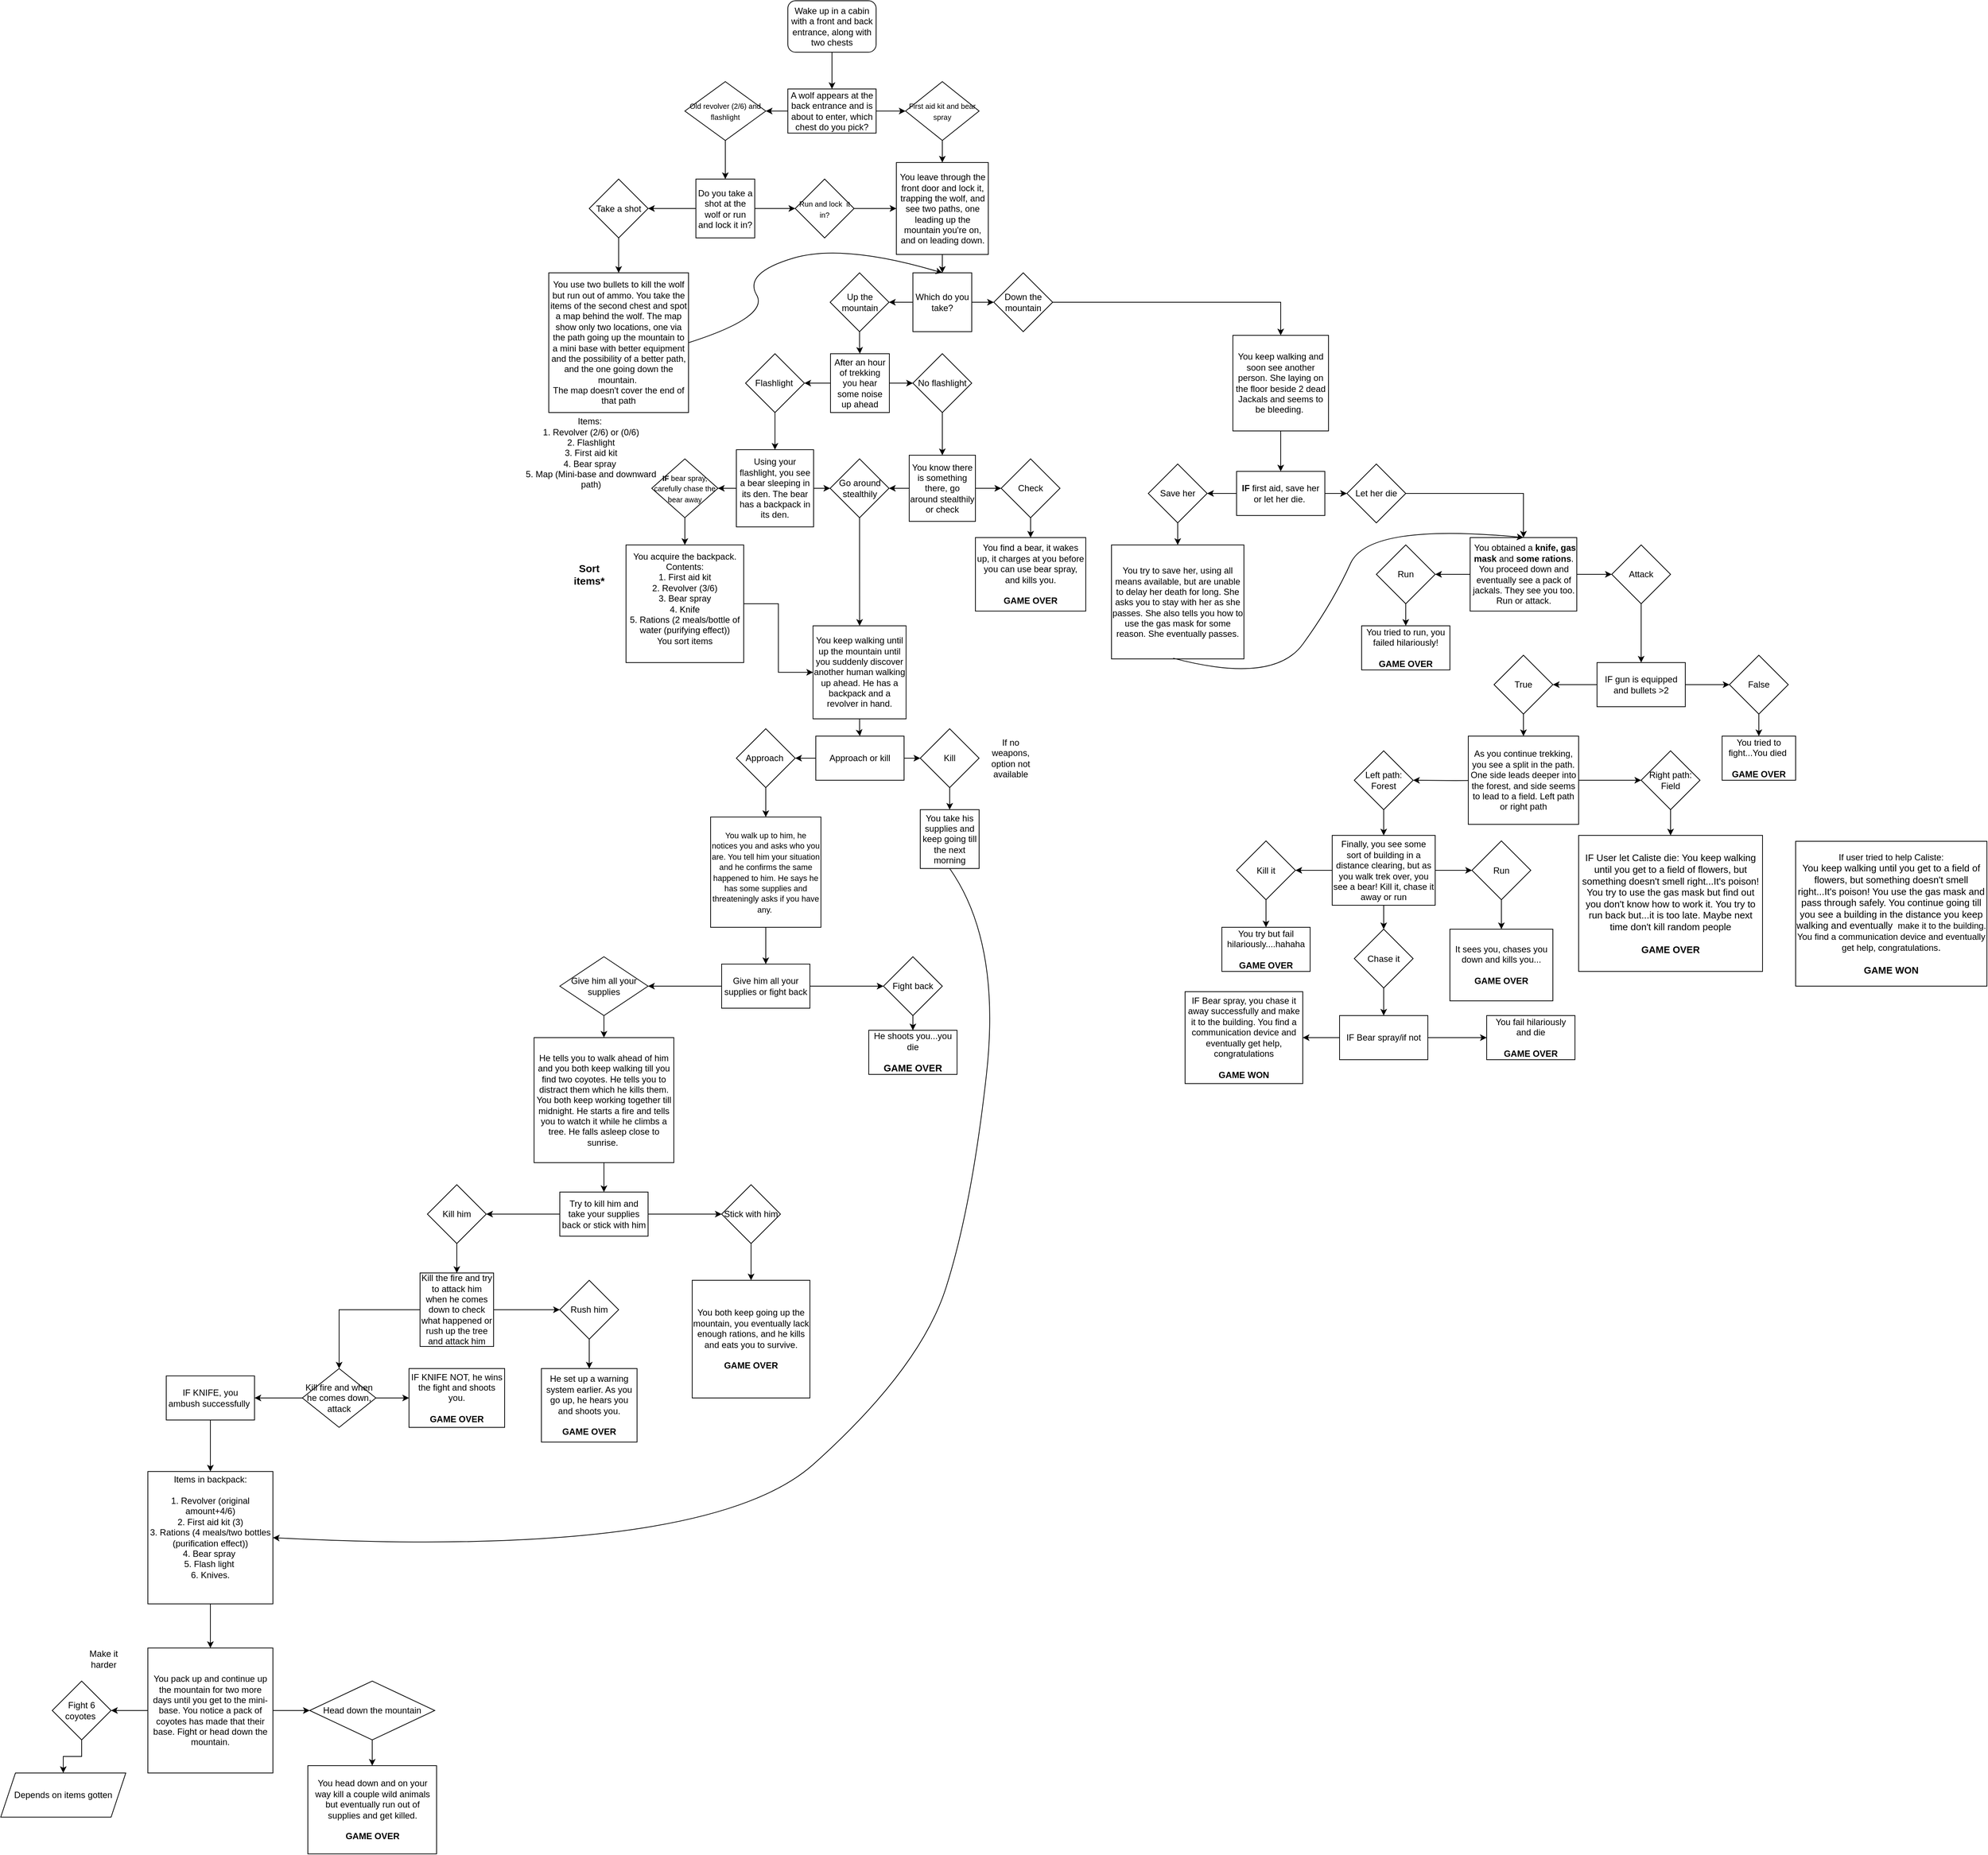 <mxfile version="24.8.6">
  <diagram name="Page-1" id="Gow4pM9SDmEtE8Ydtkyq">
    <mxGraphModel dx="1458" dy="922" grid="1" gridSize="10" guides="1" tooltips="1" connect="1" arrows="1" fold="1" page="1" pageScale="1" pageWidth="850" pageHeight="1100" math="0" shadow="0">
      <root>
        <mxCell id="0" />
        <mxCell id="1" parent="0" />
        <mxCell id="Au43CTBbteAkCsGPj-LN-2" value="" style="edgeStyle=orthogonalEdgeStyle;rounded=0;orthogonalLoop=1;jettySize=auto;html=1;" parent="1" source="BmzkBxsxmNTsoxMmM2bQ-1" target="BmzkBxsxmNTsoxMmM2bQ-4" edge="1">
          <mxGeometry relative="1" as="geometry" />
        </mxCell>
        <mxCell id="BmzkBxsxmNTsoxMmM2bQ-1" value="Wake up in a cabin with a front and back entrance, along with two chests" style="rounded=1;whiteSpace=wrap;html=1;" parent="1" vertex="1">
          <mxGeometry x="360" width="120" height="70" as="geometry" />
        </mxCell>
        <mxCell id="BmzkBxsxmNTsoxMmM2bQ-7" style="edgeStyle=orthogonalEdgeStyle;rounded=0;orthogonalLoop=1;jettySize=auto;html=1;exitX=1;exitY=0.5;exitDx=0;exitDy=0;" parent="1" source="BmzkBxsxmNTsoxMmM2bQ-4" target="BmzkBxsxmNTsoxMmM2bQ-6" edge="1">
          <mxGeometry relative="1" as="geometry" />
        </mxCell>
        <mxCell id="Au43CTBbteAkCsGPj-LN-1" value="" style="edgeStyle=orthogonalEdgeStyle;rounded=0;orthogonalLoop=1;jettySize=auto;html=1;" parent="1" source="BmzkBxsxmNTsoxMmM2bQ-4" target="BmzkBxsxmNTsoxMmM2bQ-8" edge="1">
          <mxGeometry relative="1" as="geometry" />
        </mxCell>
        <mxCell id="BmzkBxsxmNTsoxMmM2bQ-4" value="A wolf appears at the back entrance and is about to enter, which chest do you pick?" style="rounded=0;whiteSpace=wrap;html=1;" parent="1" vertex="1">
          <mxGeometry x="360" y="120" width="120" height="60" as="geometry" />
        </mxCell>
        <mxCell id="BmzkBxsxmNTsoxMmM2bQ-21" value="" style="edgeStyle=orthogonalEdgeStyle;rounded=0;orthogonalLoop=1;jettySize=auto;html=1;" parent="1" source="BmzkBxsxmNTsoxMmM2bQ-6" target="BmzkBxsxmNTsoxMmM2bQ-10" edge="1">
          <mxGeometry relative="1" as="geometry" />
        </mxCell>
        <mxCell id="BmzkBxsxmNTsoxMmM2bQ-6" value="&lt;font style=&quot;font-size: 10px;&quot;&gt;First aid kit and bear spray&lt;/font&gt;" style="rhombus;whiteSpace=wrap;html=1;" parent="1" vertex="1">
          <mxGeometry x="520" y="110" width="100" height="80" as="geometry" />
        </mxCell>
        <mxCell id="BmzkBxsxmNTsoxMmM2bQ-30" value="" style="edgeStyle=orthogonalEdgeStyle;rounded=0;orthogonalLoop=1;jettySize=auto;html=1;" parent="1" source="BmzkBxsxmNTsoxMmM2bQ-8" target="BmzkBxsxmNTsoxMmM2bQ-24" edge="1">
          <mxGeometry relative="1" as="geometry" />
        </mxCell>
        <mxCell id="BmzkBxsxmNTsoxMmM2bQ-8" value="&lt;font style=&quot;font-size: 10px;&quot;&gt;Old revolver (2/6) and flashlight&lt;/font&gt;" style="rhombus;whiteSpace=wrap;html=1;" parent="1" vertex="1">
          <mxGeometry x="220" y="110" width="110" height="80" as="geometry" />
        </mxCell>
        <mxCell id="BmzkBxsxmNTsoxMmM2bQ-23" value="" style="edgeStyle=orthogonalEdgeStyle;rounded=0;orthogonalLoop=1;jettySize=auto;html=1;" parent="1" source="BmzkBxsxmNTsoxMmM2bQ-10" target="BmzkBxsxmNTsoxMmM2bQ-15" edge="1">
          <mxGeometry relative="1" as="geometry" />
        </mxCell>
        <mxCell id="BmzkBxsxmNTsoxMmM2bQ-10" value="You leave through the front door and lock it, trapping the wolf, and see two paths, one leading up the mountain you&#39;re on, and on leading down." style="whiteSpace=wrap;html=1;aspect=fixed;" parent="1" vertex="1">
          <mxGeometry x="507.5" y="220" width="125" height="125" as="geometry" />
        </mxCell>
        <mxCell id="BmzkBxsxmNTsoxMmM2bQ-37" value="" style="edgeStyle=orthogonalEdgeStyle;rounded=0;orthogonalLoop=1;jettySize=auto;html=1;" parent="1" source="BmzkBxsxmNTsoxMmM2bQ-12" target="BmzkBxsxmNTsoxMmM2bQ-34" edge="1">
          <mxGeometry relative="1" as="geometry" />
        </mxCell>
        <mxCell id="BmzkBxsxmNTsoxMmM2bQ-12" value="Up the mountain" style="rhombus;whiteSpace=wrap;html=1;" parent="1" vertex="1">
          <mxGeometry x="417.5" y="370" width="80" height="80" as="geometry" />
        </mxCell>
        <mxCell id="gim3D4EE_I01u1yyUH6l-2" value="" style="edgeStyle=orthogonalEdgeStyle;rounded=0;orthogonalLoop=1;jettySize=auto;html=1;" parent="1" source="BmzkBxsxmNTsoxMmM2bQ-13" target="gim3D4EE_I01u1yyUH6l-1" edge="1">
          <mxGeometry relative="1" as="geometry" />
        </mxCell>
        <mxCell id="BmzkBxsxmNTsoxMmM2bQ-13" value="Down the mountain" style="rhombus;whiteSpace=wrap;html=1;" parent="1" vertex="1">
          <mxGeometry x="640" y="370" width="80" height="80" as="geometry" />
        </mxCell>
        <mxCell id="BmzkBxsxmNTsoxMmM2bQ-17" value="" style="edgeStyle=orthogonalEdgeStyle;rounded=0;orthogonalLoop=1;jettySize=auto;html=1;" parent="1" source="BmzkBxsxmNTsoxMmM2bQ-15" target="BmzkBxsxmNTsoxMmM2bQ-12" edge="1">
          <mxGeometry relative="1" as="geometry" />
        </mxCell>
        <mxCell id="BmzkBxsxmNTsoxMmM2bQ-18" value="" style="edgeStyle=orthogonalEdgeStyle;rounded=0;orthogonalLoop=1;jettySize=auto;html=1;" parent="1" source="BmzkBxsxmNTsoxMmM2bQ-15" target="BmzkBxsxmNTsoxMmM2bQ-13" edge="1">
          <mxGeometry relative="1" as="geometry" />
        </mxCell>
        <mxCell id="BmzkBxsxmNTsoxMmM2bQ-15" value="Which do you take?" style="whiteSpace=wrap;html=1;aspect=fixed;" parent="1" vertex="1">
          <mxGeometry x="530" y="370" width="80" height="80" as="geometry" />
        </mxCell>
        <mxCell id="BmzkBxsxmNTsoxMmM2bQ-27" value="" style="edgeStyle=orthogonalEdgeStyle;rounded=0;orthogonalLoop=1;jettySize=auto;html=1;" parent="1" source="BmzkBxsxmNTsoxMmM2bQ-24" target="BmzkBxsxmNTsoxMmM2bQ-25" edge="1">
          <mxGeometry relative="1" as="geometry" />
        </mxCell>
        <mxCell id="BmzkBxsxmNTsoxMmM2bQ-28" value="" style="edgeStyle=orthogonalEdgeStyle;rounded=0;orthogonalLoop=1;jettySize=auto;html=1;" parent="1" source="BmzkBxsxmNTsoxMmM2bQ-24" target="BmzkBxsxmNTsoxMmM2bQ-26" edge="1">
          <mxGeometry relative="1" as="geometry" />
        </mxCell>
        <mxCell id="BmzkBxsxmNTsoxMmM2bQ-24" value="Do you take a shot at the wolf or run and lock it in?" style="whiteSpace=wrap;html=1;aspect=fixed;" parent="1" vertex="1">
          <mxGeometry x="235" y="242.5" width="80" height="80" as="geometry" />
        </mxCell>
        <mxCell id="BmzkBxsxmNTsoxMmM2bQ-32" value="" style="edgeStyle=orthogonalEdgeStyle;rounded=0;orthogonalLoop=1;jettySize=auto;html=1;" parent="1" source="BmzkBxsxmNTsoxMmM2bQ-25" target="BmzkBxsxmNTsoxMmM2bQ-31" edge="1">
          <mxGeometry relative="1" as="geometry" />
        </mxCell>
        <mxCell id="BmzkBxsxmNTsoxMmM2bQ-25" value="Take a shot" style="rhombus;whiteSpace=wrap;html=1;" parent="1" vertex="1">
          <mxGeometry x="90" y="242.5" width="80" height="80" as="geometry" />
        </mxCell>
        <mxCell id="BmzkBxsxmNTsoxMmM2bQ-29" value="" style="edgeStyle=orthogonalEdgeStyle;rounded=0;orthogonalLoop=1;jettySize=auto;html=1;" parent="1" source="BmzkBxsxmNTsoxMmM2bQ-26" target="BmzkBxsxmNTsoxMmM2bQ-10" edge="1">
          <mxGeometry relative="1" as="geometry" />
        </mxCell>
        <mxCell id="BmzkBxsxmNTsoxMmM2bQ-26" value="&lt;font style=&quot;font-size: 10px;&quot;&gt;Run and lock&amp;nbsp; it in?&lt;/font&gt;" style="rhombus;whiteSpace=wrap;html=1;" parent="1" vertex="1">
          <mxGeometry x="370" y="242.5" width="80" height="80" as="geometry" />
        </mxCell>
        <mxCell id="BmzkBxsxmNTsoxMmM2bQ-31" value="You use two bullets to kill the wolf but run out of ammo. You take the items of the second chest and spot a map behind the wolf. The map show only two locations, one via the path going up the mountain to a mini base with better equipment and the possibility of a better path, and the one going down the mountain.&amp;nbsp;&lt;div&gt;The map doesn&#39;t cover the end of that path&lt;/div&gt;" style="whiteSpace=wrap;html=1;aspect=fixed;" parent="1" vertex="1">
          <mxGeometry x="35" y="370" width="190" height="190" as="geometry" />
        </mxCell>
        <mxCell id="BmzkBxsxmNTsoxMmM2bQ-54" value="" style="edgeStyle=orthogonalEdgeStyle;rounded=0;orthogonalLoop=1;jettySize=auto;html=1;" parent="1" source="BmzkBxsxmNTsoxMmM2bQ-34" target="BmzkBxsxmNTsoxMmM2bQ-38" edge="1">
          <mxGeometry relative="1" as="geometry" />
        </mxCell>
        <mxCell id="BmzkBxsxmNTsoxMmM2bQ-55" value="" style="edgeStyle=orthogonalEdgeStyle;rounded=0;orthogonalLoop=1;jettySize=auto;html=1;" parent="1" source="BmzkBxsxmNTsoxMmM2bQ-34" target="BmzkBxsxmNTsoxMmM2bQ-39" edge="1">
          <mxGeometry relative="1" as="geometry" />
        </mxCell>
        <mxCell id="BmzkBxsxmNTsoxMmM2bQ-34" value="After an hour of trekking you hear some noise up ahead" style="whiteSpace=wrap;html=1;aspect=fixed;" parent="1" vertex="1">
          <mxGeometry x="418" y="480" width="80" height="80" as="geometry" />
        </mxCell>
        <mxCell id="BmzkBxsxmNTsoxMmM2bQ-35" value="Items:&amp;nbsp;&lt;div&gt;1. Revolver (2/6) or (0/6)&lt;/div&gt;&lt;div&gt;&lt;span style=&quot;background-color: initial;&quot;&gt;2. Flashlight&lt;/span&gt;&lt;/div&gt;&lt;div&gt;&lt;span style=&quot;background-color: initial;&quot;&gt;3. First aid kit&lt;/span&gt;&lt;/div&gt;&lt;div&gt;&lt;span style=&quot;background-color: initial;&quot;&gt;4. Bear spray&amp;nbsp;&lt;/span&gt;&lt;/div&gt;&lt;div&gt;&lt;span style=&quot;background-color: initial;&quot;&gt;5. Map (Mini-base and downward path)&lt;/span&gt;&lt;/div&gt;" style="text;html=1;align=center;verticalAlign=middle;whiteSpace=wrap;rounded=0;" parent="1" vertex="1">
          <mxGeometry y="600" width="185" height="30" as="geometry" />
        </mxCell>
        <mxCell id="BmzkBxsxmNTsoxMmM2bQ-41" value="" style="edgeStyle=orthogonalEdgeStyle;rounded=0;orthogonalLoop=1;jettySize=auto;html=1;" parent="1" source="BmzkBxsxmNTsoxMmM2bQ-38" target="BmzkBxsxmNTsoxMmM2bQ-40" edge="1">
          <mxGeometry relative="1" as="geometry" />
        </mxCell>
        <mxCell id="BmzkBxsxmNTsoxMmM2bQ-38" value="Flashlight&amp;nbsp;" style="rhombus;whiteSpace=wrap;html=1;" parent="1" vertex="1">
          <mxGeometry x="302.5" y="480" width="80" height="80" as="geometry" />
        </mxCell>
        <mxCell id="BmzkBxsxmNTsoxMmM2bQ-48" value="" style="edgeStyle=orthogonalEdgeStyle;rounded=0;orthogonalLoop=1;jettySize=auto;html=1;" parent="1" source="BmzkBxsxmNTsoxMmM2bQ-39" target="BmzkBxsxmNTsoxMmM2bQ-46" edge="1">
          <mxGeometry relative="1" as="geometry" />
        </mxCell>
        <mxCell id="BmzkBxsxmNTsoxMmM2bQ-39" value="No flashlight" style="rhombus;whiteSpace=wrap;html=1;" parent="1" vertex="1">
          <mxGeometry x="530" y="480" width="80" height="80" as="geometry" />
        </mxCell>
        <mxCell id="BmzkBxsxmNTsoxMmM2bQ-43" value="" style="edgeStyle=orthogonalEdgeStyle;rounded=0;orthogonalLoop=1;jettySize=auto;html=1;" parent="1" source="BmzkBxsxmNTsoxMmM2bQ-40" target="BmzkBxsxmNTsoxMmM2bQ-42" edge="1">
          <mxGeometry relative="1" as="geometry" />
        </mxCell>
        <mxCell id="BmzkBxsxmNTsoxMmM2bQ-45" value="" style="edgeStyle=orthogonalEdgeStyle;rounded=0;orthogonalLoop=1;jettySize=auto;html=1;" parent="1" source="BmzkBxsxmNTsoxMmM2bQ-40" target="BmzkBxsxmNTsoxMmM2bQ-44" edge="1">
          <mxGeometry relative="1" as="geometry" />
        </mxCell>
        <mxCell id="BmzkBxsxmNTsoxMmM2bQ-40" value="Using your flashlight, you see a bear sleeping in its den. The bear has a backpack in its den." style="whiteSpace=wrap;html=1;aspect=fixed;" parent="1" vertex="1">
          <mxGeometry x="290" y="610.5" width="105" height="105" as="geometry" />
        </mxCell>
        <mxCell id="Xdzrd-eJbgTLkWl-TXUR-1" value="" style="edgeStyle=orthogonalEdgeStyle;rounded=0;orthogonalLoop=1;jettySize=auto;html=1;" parent="1" source="BmzkBxsxmNTsoxMmM2bQ-42" target="BmzkBxsxmNTsoxMmM2bQ-58" edge="1">
          <mxGeometry relative="1" as="geometry" />
        </mxCell>
        <mxCell id="BmzkBxsxmNTsoxMmM2bQ-42" value="&lt;font style=&quot;font-size: 10px;&quot;&gt;&lt;b&gt;IF&lt;/b&gt;&amp;nbsp;bear spray, carefully chase the bear away&lt;/font&gt;" style="rhombus;whiteSpace=wrap;html=1;" parent="1" vertex="1">
          <mxGeometry x="175" y="623" width="90" height="80" as="geometry" />
        </mxCell>
        <mxCell id="Xdzrd-eJbgTLkWl-TXUR-4" style="edgeStyle=orthogonalEdgeStyle;rounded=0;orthogonalLoop=1;jettySize=auto;html=1;" parent="1" source="BmzkBxsxmNTsoxMmM2bQ-44" target="Xdzrd-eJbgTLkWl-TXUR-3" edge="1">
          <mxGeometry relative="1" as="geometry" />
        </mxCell>
        <mxCell id="BmzkBxsxmNTsoxMmM2bQ-44" value="Go around stealthily" style="rhombus;whiteSpace=wrap;html=1;" parent="1" vertex="1">
          <mxGeometry x="417.5" y="623" width="80" height="80" as="geometry" />
        </mxCell>
        <mxCell id="BmzkBxsxmNTsoxMmM2bQ-49" value="" style="edgeStyle=orthogonalEdgeStyle;rounded=0;orthogonalLoop=1;jettySize=auto;html=1;" parent="1" source="BmzkBxsxmNTsoxMmM2bQ-46" target="BmzkBxsxmNTsoxMmM2bQ-44" edge="1">
          <mxGeometry relative="1" as="geometry" />
        </mxCell>
        <mxCell id="BmzkBxsxmNTsoxMmM2bQ-51" value="" style="edgeStyle=orthogonalEdgeStyle;rounded=0;orthogonalLoop=1;jettySize=auto;html=1;" parent="1" source="BmzkBxsxmNTsoxMmM2bQ-46" target="BmzkBxsxmNTsoxMmM2bQ-50" edge="1">
          <mxGeometry relative="1" as="geometry" />
        </mxCell>
        <mxCell id="BmzkBxsxmNTsoxMmM2bQ-46" value="You know there is something there, go around stealthily or check" style="whiteSpace=wrap;html=1;aspect=fixed;" parent="1" vertex="1">
          <mxGeometry x="525" y="618" width="90" height="90" as="geometry" />
        </mxCell>
        <mxCell id="BmzkBxsxmNTsoxMmM2bQ-53" value="" style="edgeStyle=orthogonalEdgeStyle;rounded=0;orthogonalLoop=1;jettySize=auto;html=1;" parent="1" source="BmzkBxsxmNTsoxMmM2bQ-50" target="BmzkBxsxmNTsoxMmM2bQ-52" edge="1">
          <mxGeometry relative="1" as="geometry" />
        </mxCell>
        <mxCell id="BmzkBxsxmNTsoxMmM2bQ-50" value="Check" style="rhombus;whiteSpace=wrap;html=1;" parent="1" vertex="1">
          <mxGeometry x="650" y="623" width="80" height="80" as="geometry" />
        </mxCell>
        <mxCell id="BmzkBxsxmNTsoxMmM2bQ-52" value="You find a bear, it wakes up, it charges at you before you can use bear spray, and kills you.&lt;div&gt;&lt;br&gt;&lt;/div&gt;&lt;div&gt;&lt;b&gt;GAME OVER&lt;/b&gt;&lt;/div&gt;" style="whiteSpace=wrap;html=1;" parent="1" vertex="1">
          <mxGeometry x="615" y="730" width="150" height="100" as="geometry" />
        </mxCell>
        <mxCell id="BmzkBxsxmNTsoxMmM2bQ-57" value="" style="curved=1;endArrow=classic;html=1;rounded=0;exitX=1;exitY=0.5;exitDx=0;exitDy=0;entryX=0.5;entryY=0;entryDx=0;entryDy=0;" parent="1" source="BmzkBxsxmNTsoxMmM2bQ-31" target="BmzkBxsxmNTsoxMmM2bQ-15" edge="1">
          <mxGeometry width="50" height="50" relative="1" as="geometry">
            <mxPoint x="280" y="430" as="sourcePoint" />
            <mxPoint x="585" y="360" as="targetPoint" />
            <Array as="points">
              <mxPoint x="335" y="430" />
              <mxPoint x="300" y="370" />
              <mxPoint x="435" y="330" />
            </Array>
          </mxGeometry>
        </mxCell>
        <mxCell id="Xdzrd-eJbgTLkWl-TXUR-5" style="edgeStyle=orthogonalEdgeStyle;rounded=0;orthogonalLoop=1;jettySize=auto;html=1;" parent="1" source="BmzkBxsxmNTsoxMmM2bQ-58" target="Xdzrd-eJbgTLkWl-TXUR-3" edge="1">
          <mxGeometry relative="1" as="geometry" />
        </mxCell>
        <mxCell id="BmzkBxsxmNTsoxMmM2bQ-58" value="You acquire the backpack.&lt;div&gt;Contents:&lt;/div&gt;&lt;div&gt;1. First aid kit&lt;/div&gt;&lt;div&gt;2. Revolver (3/6)&lt;/div&gt;&lt;div&gt;3. Bear spray&lt;/div&gt;&lt;div&gt;4. Knife&lt;/div&gt;&lt;div&gt;5. Rations (2 meals/bottle of water (purifying effect))&lt;/div&gt;&lt;div&gt;You sort items&lt;/div&gt;&lt;div&gt;&lt;div&gt;&lt;br&gt;&lt;/div&gt;&lt;/div&gt;" style="whiteSpace=wrap;html=1;aspect=fixed;" parent="1" vertex="1">
          <mxGeometry x="140" y="740" width="160" height="160" as="geometry" />
        </mxCell>
        <mxCell id="Xdzrd-eJbgTLkWl-TXUR-2" value="&lt;b&gt;&lt;font style=&quot;font-size: 14px;&quot;&gt;Sort items*&lt;/font&gt;&lt;/b&gt;" style="text;html=1;align=center;verticalAlign=middle;whiteSpace=wrap;rounded=0;" parent="1" vertex="1">
          <mxGeometry x="60" y="765" width="60" height="30" as="geometry" />
        </mxCell>
        <mxCell id="Xdzrd-eJbgTLkWl-TXUR-7" value="" style="edgeStyle=orthogonalEdgeStyle;rounded=0;orthogonalLoop=1;jettySize=auto;html=1;" parent="1" source="Xdzrd-eJbgTLkWl-TXUR-3" target="Xdzrd-eJbgTLkWl-TXUR-6" edge="1">
          <mxGeometry relative="1" as="geometry" />
        </mxCell>
        <mxCell id="Xdzrd-eJbgTLkWl-TXUR-3" value="You keep walking until up the mountain until you suddenly discover another human walking up ahead. He has a backpack and a revolver in hand." style="whiteSpace=wrap;html=1;aspect=fixed;" parent="1" vertex="1">
          <mxGeometry x="394.25" y="850" width="126.5" height="126.5" as="geometry" />
        </mxCell>
        <mxCell id="Xdzrd-eJbgTLkWl-TXUR-9" value="" style="edgeStyle=orthogonalEdgeStyle;rounded=0;orthogonalLoop=1;jettySize=auto;html=1;" parent="1" source="Xdzrd-eJbgTLkWl-TXUR-6" target="Xdzrd-eJbgTLkWl-TXUR-8" edge="1">
          <mxGeometry relative="1" as="geometry" />
        </mxCell>
        <mxCell id="Xdzrd-eJbgTLkWl-TXUR-11" value="" style="edgeStyle=orthogonalEdgeStyle;rounded=0;orthogonalLoop=1;jettySize=auto;html=1;" parent="1" source="Xdzrd-eJbgTLkWl-TXUR-6" target="Xdzrd-eJbgTLkWl-TXUR-10" edge="1">
          <mxGeometry relative="1" as="geometry" />
        </mxCell>
        <mxCell id="Xdzrd-eJbgTLkWl-TXUR-6" value="Approach or kill" style="whiteSpace=wrap;html=1;" parent="1" vertex="1">
          <mxGeometry x="398" y="1000" width="120" height="60" as="geometry" />
        </mxCell>
        <mxCell id="Xdzrd-eJbgTLkWl-TXUR-13" value="" style="edgeStyle=orthogonalEdgeStyle;rounded=0;orthogonalLoop=1;jettySize=auto;html=1;" parent="1" source="Xdzrd-eJbgTLkWl-TXUR-8" target="Xdzrd-eJbgTLkWl-TXUR-12" edge="1">
          <mxGeometry relative="1" as="geometry" />
        </mxCell>
        <mxCell id="Xdzrd-eJbgTLkWl-TXUR-8" value="Approach&amp;nbsp;" style="rhombus;whiteSpace=wrap;html=1;" parent="1" vertex="1">
          <mxGeometry x="290" y="990" width="80" height="80" as="geometry" />
        </mxCell>
        <mxCell id="Y9lRs_yaJHrwRUdyuxTt-2" value="" style="edgeStyle=orthogonalEdgeStyle;rounded=0;orthogonalLoop=1;jettySize=auto;html=1;" parent="1" source="Xdzrd-eJbgTLkWl-TXUR-10" target="Y9lRs_yaJHrwRUdyuxTt-1" edge="1">
          <mxGeometry relative="1" as="geometry" />
        </mxCell>
        <mxCell id="Xdzrd-eJbgTLkWl-TXUR-10" value="Kill" style="rhombus;whiteSpace=wrap;html=1;" parent="1" vertex="1">
          <mxGeometry x="540" y="990" width="80" height="80" as="geometry" />
        </mxCell>
        <mxCell id="Xdzrd-eJbgTLkWl-TXUR-15" value="" style="edgeStyle=orthogonalEdgeStyle;rounded=0;orthogonalLoop=1;jettySize=auto;html=1;" parent="1" source="Xdzrd-eJbgTLkWl-TXUR-12" target="Xdzrd-eJbgTLkWl-TXUR-14" edge="1">
          <mxGeometry relative="1" as="geometry" />
        </mxCell>
        <mxCell id="Xdzrd-eJbgTLkWl-TXUR-12" value="&lt;font style=&quot;font-size: 11px;&quot;&gt;You walk up to him, he notices you and asks who you are. You tell him your situation and he confirms the same happened to him. He says he has some supplies and threateningly asks if you have any.&amp;nbsp;&lt;/font&gt;" style="whiteSpace=wrap;html=1;aspect=fixed;" parent="1" vertex="1">
          <mxGeometry x="255" y="1110" width="150" height="150" as="geometry" />
        </mxCell>
        <mxCell id="Xdzrd-eJbgTLkWl-TXUR-17" value="" style="edgeStyle=orthogonalEdgeStyle;rounded=0;orthogonalLoop=1;jettySize=auto;html=1;" parent="1" source="Xdzrd-eJbgTLkWl-TXUR-14" target="Xdzrd-eJbgTLkWl-TXUR-16" edge="1">
          <mxGeometry relative="1" as="geometry" />
        </mxCell>
        <mxCell id="Xdzrd-eJbgTLkWl-TXUR-19" value="" style="edgeStyle=orthogonalEdgeStyle;rounded=0;orthogonalLoop=1;jettySize=auto;html=1;" parent="1" source="Xdzrd-eJbgTLkWl-TXUR-14" target="Xdzrd-eJbgTLkWl-TXUR-18" edge="1">
          <mxGeometry relative="1" as="geometry" />
        </mxCell>
        <mxCell id="Xdzrd-eJbgTLkWl-TXUR-14" value="Give him all your supplies or fight back" style="whiteSpace=wrap;html=1;" parent="1" vertex="1">
          <mxGeometry x="270" y="1310" width="120" height="60" as="geometry" />
        </mxCell>
        <mxCell id="Xdzrd-eJbgTLkWl-TXUR-23" value="" style="edgeStyle=orthogonalEdgeStyle;rounded=0;orthogonalLoop=1;jettySize=auto;html=1;" parent="1" source="Xdzrd-eJbgTLkWl-TXUR-16" target="Xdzrd-eJbgTLkWl-TXUR-22" edge="1">
          <mxGeometry relative="1" as="geometry" />
        </mxCell>
        <mxCell id="Xdzrd-eJbgTLkWl-TXUR-16" value="Give him all your supplies" style="rhombus;whiteSpace=wrap;html=1;" parent="1" vertex="1">
          <mxGeometry x="50" y="1300" width="120" height="80" as="geometry" />
        </mxCell>
        <mxCell id="Xdzrd-eJbgTLkWl-TXUR-21" value="" style="edgeStyle=orthogonalEdgeStyle;rounded=0;orthogonalLoop=1;jettySize=auto;html=1;" parent="1" source="Xdzrd-eJbgTLkWl-TXUR-18" target="Xdzrd-eJbgTLkWl-TXUR-20" edge="1">
          <mxGeometry relative="1" as="geometry" />
        </mxCell>
        <mxCell id="Xdzrd-eJbgTLkWl-TXUR-18" value="Fight back" style="rhombus;whiteSpace=wrap;html=1;" parent="1" vertex="1">
          <mxGeometry x="490" y="1300" width="80" height="80" as="geometry" />
        </mxCell>
        <mxCell id="Xdzrd-eJbgTLkWl-TXUR-20" value="He shoots you...you die&lt;div&gt;&lt;br&gt;&lt;/div&gt;&lt;div&gt;&lt;font style=&quot;font-size: 13px;&quot;&gt;&lt;b&gt;GAME OVER&lt;/b&gt;&lt;/font&gt;&lt;/div&gt;" style="whiteSpace=wrap;html=1;" parent="1" vertex="1">
          <mxGeometry x="470" y="1400" width="120" height="60" as="geometry" />
        </mxCell>
        <mxCell id="Xdzrd-eJbgTLkWl-TXUR-25" value="" style="edgeStyle=orthogonalEdgeStyle;rounded=0;orthogonalLoop=1;jettySize=auto;html=1;" parent="1" source="Xdzrd-eJbgTLkWl-TXUR-22" target="Xdzrd-eJbgTLkWl-TXUR-24" edge="1">
          <mxGeometry relative="1" as="geometry" />
        </mxCell>
        <mxCell id="Xdzrd-eJbgTLkWl-TXUR-22" value="He tells you to walk ahead of him and you both keep walking till you find two coyotes. He tells you to distract them which he kills them. You both keep working together till midnight. He starts a fire and tells you to watch it while he climbs a tree. He falls asleep close to sunrise.&amp;nbsp;" style="whiteSpace=wrap;html=1;" parent="1" vertex="1">
          <mxGeometry x="15" y="1410" width="190" height="170" as="geometry" />
        </mxCell>
        <mxCell id="Xdzrd-eJbgTLkWl-TXUR-27" value="" style="edgeStyle=orthogonalEdgeStyle;rounded=0;orthogonalLoop=1;jettySize=auto;html=1;" parent="1" source="Xdzrd-eJbgTLkWl-TXUR-24" target="Xdzrd-eJbgTLkWl-TXUR-26" edge="1">
          <mxGeometry relative="1" as="geometry" />
        </mxCell>
        <mxCell id="Xdzrd-eJbgTLkWl-TXUR-29" value="" style="edgeStyle=orthogonalEdgeStyle;rounded=0;orthogonalLoop=1;jettySize=auto;html=1;" parent="1" source="Xdzrd-eJbgTLkWl-TXUR-24" target="Xdzrd-eJbgTLkWl-TXUR-28" edge="1">
          <mxGeometry relative="1" as="geometry" />
        </mxCell>
        <mxCell id="Xdzrd-eJbgTLkWl-TXUR-24" value="Try to kill him and take your supplies back or stick with him" style="whiteSpace=wrap;html=1;" parent="1" vertex="1">
          <mxGeometry x="50" y="1620" width="120" height="60" as="geometry" />
        </mxCell>
        <mxCell id="Xdzrd-eJbgTLkWl-TXUR-49" value="" style="edgeStyle=orthogonalEdgeStyle;rounded=0;orthogonalLoop=1;jettySize=auto;html=1;" parent="1" source="Xdzrd-eJbgTLkWl-TXUR-26" target="Xdzrd-eJbgTLkWl-TXUR-30" edge="1">
          <mxGeometry relative="1" as="geometry" />
        </mxCell>
        <mxCell id="Xdzrd-eJbgTLkWl-TXUR-26" value="Kill him" style="rhombus;whiteSpace=wrap;html=1;" parent="1" vertex="1">
          <mxGeometry x="-130" y="1610" width="80" height="80" as="geometry" />
        </mxCell>
        <mxCell id="Y9lRs_yaJHrwRUdyuxTt-17" value="" style="edgeStyle=orthogonalEdgeStyle;rounded=0;orthogonalLoop=1;jettySize=auto;html=1;" parent="1" source="Xdzrd-eJbgTLkWl-TXUR-28" target="Y9lRs_yaJHrwRUdyuxTt-16" edge="1">
          <mxGeometry relative="1" as="geometry" />
        </mxCell>
        <mxCell id="Xdzrd-eJbgTLkWl-TXUR-28" value="Stick with him" style="rhombus;whiteSpace=wrap;html=1;" parent="1" vertex="1">
          <mxGeometry x="270" y="1610" width="80" height="80" as="geometry" />
        </mxCell>
        <mxCell id="Xdzrd-eJbgTLkWl-TXUR-34" value="" style="edgeStyle=orthogonalEdgeStyle;rounded=0;orthogonalLoop=1;jettySize=auto;html=1;" parent="1" source="Xdzrd-eJbgTLkWl-TXUR-30" target="Xdzrd-eJbgTLkWl-TXUR-33" edge="1">
          <mxGeometry relative="1" as="geometry" />
        </mxCell>
        <mxCell id="Xdzrd-eJbgTLkWl-TXUR-42" value="" style="edgeStyle=orthogonalEdgeStyle;rounded=0;orthogonalLoop=1;jettySize=auto;html=1;" parent="1" source="Xdzrd-eJbgTLkWl-TXUR-30" target="Xdzrd-eJbgTLkWl-TXUR-41" edge="1">
          <mxGeometry relative="1" as="geometry" />
        </mxCell>
        <mxCell id="Xdzrd-eJbgTLkWl-TXUR-30" value="Kill the fire and try to attack him when he comes down to check what happened or rush up the tree and attack him" style="whiteSpace=wrap;html=1;aspect=fixed;" parent="1" vertex="1">
          <mxGeometry x="-140" y="1730" width="100" height="100" as="geometry" />
        </mxCell>
        <mxCell id="Xdzrd-eJbgTLkWl-TXUR-38" value="" style="edgeStyle=orthogonalEdgeStyle;rounded=0;orthogonalLoop=1;jettySize=auto;html=1;" parent="1" source="Xdzrd-eJbgTLkWl-TXUR-33" target="Xdzrd-eJbgTLkWl-TXUR-37" edge="1">
          <mxGeometry relative="1" as="geometry" />
        </mxCell>
        <mxCell id="Xdzrd-eJbgTLkWl-TXUR-33" value="Rush him" style="rhombus;whiteSpace=wrap;html=1;" parent="1" vertex="1">
          <mxGeometry x="50" y="1740" width="80" height="80" as="geometry" />
        </mxCell>
        <mxCell id="Xdzrd-eJbgTLkWl-TXUR-37" value="He set up a warning system earlier. As you go up, he hears you and shoots you.&lt;div&gt;&lt;br&gt;&lt;/div&gt;&lt;div&gt;&lt;b&gt;GAME OVER&lt;/b&gt;&lt;/div&gt;" style="whiteSpace=wrap;html=1;" parent="1" vertex="1">
          <mxGeometry x="25" y="1860" width="130" height="100" as="geometry" />
        </mxCell>
        <mxCell id="Xdzrd-eJbgTLkWl-TXUR-44" value="" style="edgeStyle=orthogonalEdgeStyle;rounded=0;orthogonalLoop=1;jettySize=auto;html=1;" parent="1" source="Xdzrd-eJbgTLkWl-TXUR-41" target="Xdzrd-eJbgTLkWl-TXUR-43" edge="1">
          <mxGeometry relative="1" as="geometry" />
        </mxCell>
        <mxCell id="Xdzrd-eJbgTLkWl-TXUR-46" value="" style="edgeStyle=orthogonalEdgeStyle;rounded=0;orthogonalLoop=1;jettySize=auto;html=1;" parent="1" source="Xdzrd-eJbgTLkWl-TXUR-41" target="Xdzrd-eJbgTLkWl-TXUR-45" edge="1">
          <mxGeometry relative="1" as="geometry" />
        </mxCell>
        <mxCell id="Xdzrd-eJbgTLkWl-TXUR-41" value="Kill fire and when he comes down, attack" style="rhombus;whiteSpace=wrap;html=1;" parent="1" vertex="1">
          <mxGeometry x="-300" y="1860" width="100" height="80" as="geometry" />
        </mxCell>
        <mxCell id="Y9lRs_yaJHrwRUdyuxTt-19" value="" style="edgeStyle=orthogonalEdgeStyle;rounded=0;orthogonalLoop=1;jettySize=auto;html=1;" parent="1" source="Xdzrd-eJbgTLkWl-TXUR-43" target="Xdzrd-eJbgTLkWl-TXUR-47" edge="1">
          <mxGeometry relative="1" as="geometry" />
        </mxCell>
        <mxCell id="Xdzrd-eJbgTLkWl-TXUR-43" value="IF KNIFE, you ambush successfully&amp;nbsp;" style="whiteSpace=wrap;html=1;" parent="1" vertex="1">
          <mxGeometry x="-485" y="1870" width="120" height="60" as="geometry" />
        </mxCell>
        <mxCell id="Xdzrd-eJbgTLkWl-TXUR-45" value="IF KNIFE NOT, he wins the fight and shoots you.&lt;div&gt;&lt;br&gt;&lt;/div&gt;&lt;div&gt;&lt;b&gt;GAME OVER&lt;/b&gt;&lt;/div&gt;" style="whiteSpace=wrap;html=1;" parent="1" vertex="1">
          <mxGeometry x="-155" y="1860" width="130" height="80" as="geometry" />
        </mxCell>
        <mxCell id="Y9lRs_yaJHrwRUdyuxTt-4" value="" style="edgeStyle=orthogonalEdgeStyle;rounded=0;orthogonalLoop=1;jettySize=auto;html=1;" parent="1" source="Xdzrd-eJbgTLkWl-TXUR-47" target="Y9lRs_yaJHrwRUdyuxTt-3" edge="1">
          <mxGeometry relative="1" as="geometry" />
        </mxCell>
        <mxCell id="Xdzrd-eJbgTLkWl-TXUR-47" value="Items in backpack:&lt;div&gt;&lt;br&gt;&lt;/div&gt;&lt;div&gt;1. Revolver (original amount+4/6)&lt;/div&gt;&lt;div&gt;2. First aid kit (3)&lt;/div&gt;&lt;div&gt;3. Rations (4 meals/two bottles (purification effect))&lt;/div&gt;&lt;div&gt;4. Bear spray&amp;nbsp;&lt;/div&gt;&lt;div&gt;5. Flash light&amp;nbsp;&lt;/div&gt;&lt;div&gt;6. Knives.&lt;/div&gt;&lt;div&gt;&lt;br&gt;&lt;/div&gt;&lt;div&gt;&lt;br&gt;&lt;/div&gt;" style="whiteSpace=wrap;html=1;" parent="1" vertex="1">
          <mxGeometry x="-510" y="2000" width="170" height="180" as="geometry" />
        </mxCell>
        <mxCell id="Xdzrd-eJbgTLkWl-TXUR-52" value="" style="curved=1;endArrow=classic;html=1;rounded=0;entryX=1;entryY=0.5;entryDx=0;entryDy=0;exitX=0.5;exitY=1;exitDx=0;exitDy=0;" parent="1" source="Y9lRs_yaJHrwRUdyuxTt-1" target="Xdzrd-eJbgTLkWl-TXUR-47" edge="1">
          <mxGeometry width="50" height="50" relative="1" as="geometry">
            <mxPoint x="590" y="1120" as="sourcePoint" />
            <mxPoint x="-190" y="2210" as="targetPoint" />
            <Array as="points">
              <mxPoint x="650" y="1280" />
              <mxPoint x="610" y="1640" />
              <mxPoint x="540" y="1860" />
              <mxPoint x="250" y="2120" />
            </Array>
          </mxGeometry>
        </mxCell>
        <mxCell id="Y9lRs_yaJHrwRUdyuxTt-1" value="You take his supplies and keep going till the next morning" style="whiteSpace=wrap;html=1;aspect=fixed;" parent="1" vertex="1">
          <mxGeometry x="540" y="1100" width="80" height="80" as="geometry" />
        </mxCell>
        <mxCell id="Y9lRs_yaJHrwRUdyuxTt-6" value="" style="edgeStyle=orthogonalEdgeStyle;rounded=0;orthogonalLoop=1;jettySize=auto;html=1;" parent="1" source="Y9lRs_yaJHrwRUdyuxTt-3" target="Y9lRs_yaJHrwRUdyuxTt-5" edge="1">
          <mxGeometry relative="1" as="geometry" />
        </mxCell>
        <mxCell id="Y9lRs_yaJHrwRUdyuxTt-8" value="" style="edgeStyle=orthogonalEdgeStyle;rounded=0;orthogonalLoop=1;jettySize=auto;html=1;" parent="1" source="Y9lRs_yaJHrwRUdyuxTt-3" target="Y9lRs_yaJHrwRUdyuxTt-7" edge="1">
          <mxGeometry relative="1" as="geometry" />
        </mxCell>
        <mxCell id="Y9lRs_yaJHrwRUdyuxTt-3" value="You pack up and continue up the mountain for two more days until you get to the mini-base. You notice a pack of coyotes has made that their base. Fight or head down the mountain." style="whiteSpace=wrap;html=1;aspect=fixed;" parent="1" vertex="1">
          <mxGeometry x="-510" y="2240" width="170" height="170" as="geometry" />
        </mxCell>
        <mxCell id="Y9lRs_yaJHrwRUdyuxTt-14" value="" style="edgeStyle=orthogonalEdgeStyle;rounded=0;orthogonalLoop=1;jettySize=auto;html=1;" parent="1" source="Y9lRs_yaJHrwRUdyuxTt-5" target="Y9lRs_yaJHrwRUdyuxTt-13" edge="1">
          <mxGeometry relative="1" as="geometry" />
        </mxCell>
        <mxCell id="Y9lRs_yaJHrwRUdyuxTt-5" value="Fight 6 coyotes&amp;nbsp;" style="rhombus;whiteSpace=wrap;html=1;" parent="1" vertex="1">
          <mxGeometry x="-640" y="2285" width="80" height="80" as="geometry" />
        </mxCell>
        <mxCell id="Y9lRs_yaJHrwRUdyuxTt-10" value="" style="edgeStyle=orthogonalEdgeStyle;rounded=0;orthogonalLoop=1;jettySize=auto;html=1;" parent="1" source="Y9lRs_yaJHrwRUdyuxTt-7" target="Y9lRs_yaJHrwRUdyuxTt-9" edge="1">
          <mxGeometry relative="1" as="geometry" />
        </mxCell>
        <mxCell id="Y9lRs_yaJHrwRUdyuxTt-7" value="Head down the mountain" style="rhombus;whiteSpace=wrap;html=1;" parent="1" vertex="1">
          <mxGeometry x="-290" y="2285" width="170" height="80" as="geometry" />
        </mxCell>
        <mxCell id="Y9lRs_yaJHrwRUdyuxTt-9" value="You head down and on your way kill a couple wild animals but eventually run out of supplies and get killed.&lt;div&gt;&lt;br&gt;&lt;/div&gt;&lt;div&gt;&lt;b&gt;GAME OVER&lt;/b&gt;&lt;/div&gt;" style="whiteSpace=wrap;html=1;" parent="1" vertex="1">
          <mxGeometry x="-292.5" y="2400" width="175" height="120" as="geometry" />
        </mxCell>
        <mxCell id="Y9lRs_yaJHrwRUdyuxTt-13" value="Depends on items gotten" style="shape=parallelogram;perimeter=parallelogramPerimeter;whiteSpace=wrap;html=1;fixedSize=1;" parent="1" vertex="1">
          <mxGeometry x="-710" y="2410" width="170" height="60" as="geometry" />
        </mxCell>
        <mxCell id="Y9lRs_yaJHrwRUdyuxTt-15" value="Make it harder" style="text;html=1;align=center;verticalAlign=middle;whiteSpace=wrap;rounded=0;" parent="1" vertex="1">
          <mxGeometry x="-600" y="2240" width="60" height="30" as="geometry" />
        </mxCell>
        <mxCell id="Y9lRs_yaJHrwRUdyuxTt-16" value="You both keep going up the mountain, you eventually lack enough rations, and he kills and eats you to survive.&lt;div&gt;&lt;br&gt;&lt;/div&gt;&lt;div&gt;&lt;b&gt;GAME OVER&lt;/b&gt;&lt;/div&gt;" style="whiteSpace=wrap;html=1;aspect=fixed;" parent="1" vertex="1">
          <mxGeometry x="230" y="1740" width="160" height="160" as="geometry" />
        </mxCell>
        <mxCell id="Y9lRs_yaJHrwRUdyuxTt-20" value="If no weapons, option not available" style="text;html=1;align=center;verticalAlign=middle;whiteSpace=wrap;rounded=0;" parent="1" vertex="1">
          <mxGeometry x="633" y="1015" width="60" height="30" as="geometry" />
        </mxCell>
        <mxCell id="gim3D4EE_I01u1yyUH6l-6" value="" style="edgeStyle=orthogonalEdgeStyle;rounded=0;orthogonalLoop=1;jettySize=auto;html=1;" parent="1" source="gim3D4EE_I01u1yyUH6l-1" target="gim3D4EE_I01u1yyUH6l-5" edge="1">
          <mxGeometry relative="1" as="geometry" />
        </mxCell>
        <mxCell id="gim3D4EE_I01u1yyUH6l-1" value="You keep walking and soon see another person. She laying on the floor beside 2 dead Jackals and seems to be bleeding.&amp;nbsp;" style="whiteSpace=wrap;html=1;aspect=fixed;" parent="1" vertex="1">
          <mxGeometry x="965" y="455" width="130" height="130" as="geometry" />
        </mxCell>
        <mxCell id="gim3D4EE_I01u1yyUH6l-8" value="" style="edgeStyle=orthogonalEdgeStyle;rounded=0;orthogonalLoop=1;jettySize=auto;html=1;" parent="1" source="gim3D4EE_I01u1yyUH6l-5" target="gim3D4EE_I01u1yyUH6l-7" edge="1">
          <mxGeometry relative="1" as="geometry" />
        </mxCell>
        <mxCell id="gim3D4EE_I01u1yyUH6l-10" value="" style="edgeStyle=orthogonalEdgeStyle;rounded=0;orthogonalLoop=1;jettySize=auto;html=1;" parent="1" source="gim3D4EE_I01u1yyUH6l-5" target="gim3D4EE_I01u1yyUH6l-9" edge="1">
          <mxGeometry relative="1" as="geometry" />
        </mxCell>
        <mxCell id="gim3D4EE_I01u1yyUH6l-5" value="&lt;b&gt;IF&lt;/b&gt; first aid, save her or let her die.&amp;nbsp;" style="whiteSpace=wrap;html=1;" parent="1" vertex="1">
          <mxGeometry x="970" y="640" width="120" height="60" as="geometry" />
        </mxCell>
        <mxCell id="gGQnlAIBDYrArhdFHhKF-8" value="" style="edgeStyle=orthogonalEdgeStyle;rounded=0;orthogonalLoop=1;jettySize=auto;html=1;" edge="1" parent="1" source="gim3D4EE_I01u1yyUH6l-7" target="gGQnlAIBDYrArhdFHhKF-7">
          <mxGeometry relative="1" as="geometry" />
        </mxCell>
        <mxCell id="gim3D4EE_I01u1yyUH6l-7" value="Save her" style="rhombus;whiteSpace=wrap;html=1;" parent="1" vertex="1">
          <mxGeometry x="850" y="630" width="80" height="80" as="geometry" />
        </mxCell>
        <mxCell id="gGQnlAIBDYrArhdFHhKF-2" value="" style="edgeStyle=orthogonalEdgeStyle;rounded=0;orthogonalLoop=1;jettySize=auto;html=1;" edge="1" parent="1" source="gim3D4EE_I01u1yyUH6l-9" target="gGQnlAIBDYrArhdFHhKF-1">
          <mxGeometry relative="1" as="geometry" />
        </mxCell>
        <mxCell id="gim3D4EE_I01u1yyUH6l-9" value="Let her die" style="rhombus;whiteSpace=wrap;html=1;" parent="1" vertex="1">
          <mxGeometry x="1120" y="630" width="80" height="80" as="geometry" />
        </mxCell>
        <mxCell id="gGQnlAIBDYrArhdFHhKF-4" value="" style="edgeStyle=orthogonalEdgeStyle;rounded=0;orthogonalLoop=1;jettySize=auto;html=1;" edge="1" parent="1" source="gGQnlAIBDYrArhdFHhKF-1" target="gGQnlAIBDYrArhdFHhKF-3">
          <mxGeometry relative="1" as="geometry" />
        </mxCell>
        <mxCell id="gGQnlAIBDYrArhdFHhKF-6" value="" style="edgeStyle=orthogonalEdgeStyle;rounded=0;orthogonalLoop=1;jettySize=auto;html=1;" edge="1" parent="1" source="gGQnlAIBDYrArhdFHhKF-1" target="gGQnlAIBDYrArhdFHhKF-5">
          <mxGeometry relative="1" as="geometry" />
        </mxCell>
        <mxCell id="gGQnlAIBDYrArhdFHhKF-1" value="&amp;nbsp;You obtained a &lt;b&gt;knife, gas mask&amp;nbsp;&lt;/b&gt;and &lt;b&gt;some rations&lt;/b&gt;. You proceed down and eventually see a pack of jackals. They see you too. Run or attack." style="whiteSpace=wrap;html=1;" vertex="1" parent="1">
          <mxGeometry x="1287.5" y="730" width="145" height="100" as="geometry" />
        </mxCell>
        <mxCell id="gGQnlAIBDYrArhdFHhKF-21" value="" style="edgeStyle=orthogonalEdgeStyle;rounded=0;orthogonalLoop=1;jettySize=auto;html=1;" edge="1" parent="1" source="gGQnlAIBDYrArhdFHhKF-3" target="gGQnlAIBDYrArhdFHhKF-11">
          <mxGeometry relative="1" as="geometry" />
        </mxCell>
        <mxCell id="gGQnlAIBDYrArhdFHhKF-3" value="Attack" style="rhombus;whiteSpace=wrap;html=1;" vertex="1" parent="1">
          <mxGeometry x="1480" y="740" width="80" height="80" as="geometry" />
        </mxCell>
        <mxCell id="gGQnlAIBDYrArhdFHhKF-23" value="" style="edgeStyle=orthogonalEdgeStyle;rounded=0;orthogonalLoop=1;jettySize=auto;html=1;" edge="1" parent="1" source="gGQnlAIBDYrArhdFHhKF-5" target="gGQnlAIBDYrArhdFHhKF-22">
          <mxGeometry relative="1" as="geometry" />
        </mxCell>
        <mxCell id="gGQnlAIBDYrArhdFHhKF-5" value="Run" style="rhombus;whiteSpace=wrap;html=1;" vertex="1" parent="1">
          <mxGeometry x="1160" y="740" width="80" height="80" as="geometry" />
        </mxCell>
        <mxCell id="gGQnlAIBDYrArhdFHhKF-16" value="" style="edgeStyle=orthogonalEdgeStyle;rounded=0;orthogonalLoop=1;jettySize=auto;html=1;" edge="1" parent="1" source="gGQnlAIBDYrArhdFHhKF-11" target="gGQnlAIBDYrArhdFHhKF-15">
          <mxGeometry relative="1" as="geometry" />
        </mxCell>
        <mxCell id="gGQnlAIBDYrArhdFHhKF-20" value="" style="edgeStyle=orthogonalEdgeStyle;rounded=0;orthogonalLoop=1;jettySize=auto;html=1;" edge="1" parent="1" source="gGQnlAIBDYrArhdFHhKF-11" target="gGQnlAIBDYrArhdFHhKF-19">
          <mxGeometry relative="1" as="geometry" />
        </mxCell>
        <mxCell id="gGQnlAIBDYrArhdFHhKF-11" value="IF gun is equipped and bullets &amp;gt;2" style="whiteSpace=wrap;html=1;" vertex="1" parent="1">
          <mxGeometry x="1460" y="900" width="120" height="60" as="geometry" />
        </mxCell>
        <mxCell id="gGQnlAIBDYrArhdFHhKF-18" value="" style="edgeStyle=orthogonalEdgeStyle;rounded=0;orthogonalLoop=1;jettySize=auto;html=1;" edge="1" parent="1" source="gGQnlAIBDYrArhdFHhKF-15" target="gGQnlAIBDYrArhdFHhKF-17">
          <mxGeometry relative="1" as="geometry" />
        </mxCell>
        <mxCell id="gGQnlAIBDYrArhdFHhKF-15" value="False" style="rhombus;whiteSpace=wrap;html=1;" vertex="1" parent="1">
          <mxGeometry x="1640" y="890" width="80" height="80" as="geometry" />
        </mxCell>
        <mxCell id="gGQnlAIBDYrArhdFHhKF-17" value="&lt;div&gt;You tried to fight...You died&amp;nbsp;&lt;/div&gt;&lt;div&gt;&lt;br&gt;&lt;/div&gt;&lt;div&gt;&lt;b&gt;GAME OVER&lt;/b&gt;&lt;/div&gt;" style="whiteSpace=wrap;html=1;" vertex="1" parent="1">
          <mxGeometry x="1630" y="1000" width="100" height="60" as="geometry" />
        </mxCell>
        <mxCell id="gGQnlAIBDYrArhdFHhKF-25" value="" style="edgeStyle=orthogonalEdgeStyle;rounded=0;orthogonalLoop=1;jettySize=auto;html=1;" edge="1" parent="1" source="gGQnlAIBDYrArhdFHhKF-19" target="gGQnlAIBDYrArhdFHhKF-24">
          <mxGeometry relative="1" as="geometry" />
        </mxCell>
        <mxCell id="gGQnlAIBDYrArhdFHhKF-19" value="True" style="rhombus;whiteSpace=wrap;html=1;" vertex="1" parent="1">
          <mxGeometry x="1320" y="890" width="80" height="80" as="geometry" />
        </mxCell>
        <mxCell id="gGQnlAIBDYrArhdFHhKF-22" value="You tried to run, you failed hilariously!&lt;div&gt;&lt;br&gt;&lt;/div&gt;&lt;div&gt;&lt;b&gt;GAME OVER&lt;/b&gt;&lt;/div&gt;" style="whiteSpace=wrap;html=1;" vertex="1" parent="1">
          <mxGeometry x="1140" y="850" width="120" height="60" as="geometry" />
        </mxCell>
        <mxCell id="gGQnlAIBDYrArhdFHhKF-29" value="" style="edgeStyle=orthogonalEdgeStyle;rounded=0;orthogonalLoop=1;jettySize=auto;html=1;" edge="1" parent="1" target="gGQnlAIBDYrArhdFHhKF-28">
          <mxGeometry relative="1" as="geometry">
            <mxPoint x="1325" y="1060" as="sourcePoint" />
          </mxGeometry>
        </mxCell>
        <mxCell id="gGQnlAIBDYrArhdFHhKF-41" value="" style="edgeStyle=orthogonalEdgeStyle;rounded=0;orthogonalLoop=1;jettySize=auto;html=1;" edge="1" parent="1" source="gGQnlAIBDYrArhdFHhKF-24" target="gGQnlAIBDYrArhdFHhKF-40">
          <mxGeometry relative="1" as="geometry" />
        </mxCell>
        <mxCell id="gGQnlAIBDYrArhdFHhKF-24" value="As you continue trekking, you see a split in the path. One side leads deeper into the forest, and side seems to lead to a field. Left path or right path" style="whiteSpace=wrap;html=1;" vertex="1" parent="1">
          <mxGeometry x="1285" y="1000" width="150" height="120" as="geometry" />
        </mxCell>
        <mxCell id="gGQnlAIBDYrArhdFHhKF-31" value="" style="edgeStyle=orthogonalEdgeStyle;rounded=0;orthogonalLoop=1;jettySize=auto;html=1;" edge="1" parent="1" source="gGQnlAIBDYrArhdFHhKF-28" target="gGQnlAIBDYrArhdFHhKF-30">
          <mxGeometry relative="1" as="geometry" />
        </mxCell>
        <mxCell id="gGQnlAIBDYrArhdFHhKF-28" value="Left path: Forest" style="rhombus;whiteSpace=wrap;html=1;" vertex="1" parent="1">
          <mxGeometry x="1130" y="1020" width="80" height="80" as="geometry" />
        </mxCell>
        <mxCell id="gGQnlAIBDYrArhdFHhKF-35" value="" style="edgeStyle=orthogonalEdgeStyle;rounded=0;orthogonalLoop=1;jettySize=auto;html=1;" edge="1" parent="1" source="gGQnlAIBDYrArhdFHhKF-30" target="gGQnlAIBDYrArhdFHhKF-34">
          <mxGeometry relative="1" as="geometry" />
        </mxCell>
        <mxCell id="gGQnlAIBDYrArhdFHhKF-37" value="" style="edgeStyle=orthogonalEdgeStyle;rounded=0;orthogonalLoop=1;jettySize=auto;html=1;" edge="1" parent="1" source="gGQnlAIBDYrArhdFHhKF-30" target="gGQnlAIBDYrArhdFHhKF-36">
          <mxGeometry relative="1" as="geometry" />
        </mxCell>
        <mxCell id="gGQnlAIBDYrArhdFHhKF-48" value="" style="edgeStyle=orthogonalEdgeStyle;rounded=0;orthogonalLoop=1;jettySize=auto;html=1;" edge="1" parent="1" source="gGQnlAIBDYrArhdFHhKF-30" target="gGQnlAIBDYrArhdFHhKF-47">
          <mxGeometry relative="1" as="geometry" />
        </mxCell>
        <mxCell id="gGQnlAIBDYrArhdFHhKF-30" value="Finally, you see some sort of building in a distance clearing, but as you walk trek over, you see a bear! Kill it, chase it away or run" style="whiteSpace=wrap;html=1;" vertex="1" parent="1">
          <mxGeometry x="1100" y="1135" width="140" height="95" as="geometry" />
        </mxCell>
        <mxCell id="gGQnlAIBDYrArhdFHhKF-46" value="" style="edgeStyle=orthogonalEdgeStyle;rounded=0;orthogonalLoop=1;jettySize=auto;html=1;" edge="1" parent="1" source="gGQnlAIBDYrArhdFHhKF-34" target="gGQnlAIBDYrArhdFHhKF-45">
          <mxGeometry relative="1" as="geometry" />
        </mxCell>
        <mxCell id="gGQnlAIBDYrArhdFHhKF-34" value="Kill it" style="rhombus;whiteSpace=wrap;html=1;" vertex="1" parent="1">
          <mxGeometry x="970" y="1142.5" width="80" height="80" as="geometry" />
        </mxCell>
        <mxCell id="gGQnlAIBDYrArhdFHhKF-39" value="" style="edgeStyle=orthogonalEdgeStyle;rounded=0;orthogonalLoop=1;jettySize=auto;html=1;" edge="1" parent="1" source="gGQnlAIBDYrArhdFHhKF-36" target="gGQnlAIBDYrArhdFHhKF-38">
          <mxGeometry relative="1" as="geometry" />
        </mxCell>
        <mxCell id="gGQnlAIBDYrArhdFHhKF-36" value="Run" style="rhombus;whiteSpace=wrap;html=1;" vertex="1" parent="1">
          <mxGeometry x="1290" y="1142.5" width="80" height="80" as="geometry" />
        </mxCell>
        <mxCell id="gGQnlAIBDYrArhdFHhKF-38" value="It sees you, chases you down and kills you...&lt;div&gt;&lt;br&gt;&lt;/div&gt;&lt;div&gt;&lt;b&gt;GAME OVER&lt;/b&gt;&lt;/div&gt;" style="whiteSpace=wrap;html=1;" vertex="1" parent="1">
          <mxGeometry x="1260" y="1262.5" width="140" height="97.5" as="geometry" />
        </mxCell>
        <mxCell id="gGQnlAIBDYrArhdFHhKF-44" value="" style="edgeStyle=orthogonalEdgeStyle;rounded=0;orthogonalLoop=1;jettySize=auto;html=1;" edge="1" parent="1" source="gGQnlAIBDYrArhdFHhKF-40" target="gGQnlAIBDYrArhdFHhKF-42">
          <mxGeometry relative="1" as="geometry" />
        </mxCell>
        <mxCell id="gGQnlAIBDYrArhdFHhKF-40" value="Right path: Field" style="rhombus;whiteSpace=wrap;html=1;" vertex="1" parent="1">
          <mxGeometry x="1520" y="1020" width="80" height="80" as="geometry" />
        </mxCell>
        <mxCell id="gGQnlAIBDYrArhdFHhKF-42" value="&lt;font style=&quot;font-size: 13px;&quot;&gt;IF User let Caliste die: You keep walking until you get to a field of flowers, but something doesn&#39;t smell right...It&#39;s poison! You try to use the gas mask but find out you don&#39;t know how to work it. You try to run back but...it is too late. Maybe next time don&#39;t kill random people&lt;/font&gt;&lt;div&gt;&lt;font style=&quot;font-size: 13px;&quot;&gt;&lt;br&gt;&lt;/font&gt;&lt;/div&gt;&lt;div&gt;&lt;font style=&quot;font-size: 13px;&quot;&gt;&lt;b&gt;GAME OVER&lt;/b&gt;&lt;/font&gt;&lt;/div&gt;" style="whiteSpace=wrap;html=1;" vertex="1" parent="1">
          <mxGeometry x="1435" y="1135" width="250" height="185" as="geometry" />
        </mxCell>
        <mxCell id="gGQnlAIBDYrArhdFHhKF-45" value="You try but fail hilariously....hahaha&lt;div&gt;&lt;br&gt;&lt;/div&gt;&lt;div&gt;&lt;b&gt;GAME OVER&lt;/b&gt;&lt;/div&gt;" style="whiteSpace=wrap;html=1;" vertex="1" parent="1">
          <mxGeometry x="950" y="1260" width="120" height="60" as="geometry" />
        </mxCell>
        <mxCell id="gGQnlAIBDYrArhdFHhKF-50" value="" style="edgeStyle=orthogonalEdgeStyle;rounded=0;orthogonalLoop=1;jettySize=auto;html=1;" edge="1" parent="1" source="gGQnlAIBDYrArhdFHhKF-47" target="gGQnlAIBDYrArhdFHhKF-49">
          <mxGeometry relative="1" as="geometry" />
        </mxCell>
        <mxCell id="gGQnlAIBDYrArhdFHhKF-47" value="Chase it" style="rhombus;whiteSpace=wrap;html=1;" vertex="1" parent="1">
          <mxGeometry x="1130" y="1262.5" width="80" height="80" as="geometry" />
        </mxCell>
        <mxCell id="gGQnlAIBDYrArhdFHhKF-52" value="" style="edgeStyle=orthogonalEdgeStyle;rounded=0;orthogonalLoop=1;jettySize=auto;html=1;" edge="1" parent="1" source="gGQnlAIBDYrArhdFHhKF-49" target="gGQnlAIBDYrArhdFHhKF-51">
          <mxGeometry relative="1" as="geometry" />
        </mxCell>
        <mxCell id="gGQnlAIBDYrArhdFHhKF-54" value="" style="edgeStyle=orthogonalEdgeStyle;rounded=0;orthogonalLoop=1;jettySize=auto;html=1;" edge="1" parent="1" source="gGQnlAIBDYrArhdFHhKF-49" target="gGQnlAIBDYrArhdFHhKF-53">
          <mxGeometry relative="1" as="geometry" />
        </mxCell>
        <mxCell id="gGQnlAIBDYrArhdFHhKF-49" value="IF Bear spray/if not" style="whiteSpace=wrap;html=1;" vertex="1" parent="1">
          <mxGeometry x="1110" y="1380" width="120" height="60" as="geometry" />
        </mxCell>
        <mxCell id="gGQnlAIBDYrArhdFHhKF-51" value="IF Bear spray, you chase it away successfully and make it to the building. You find a communication device and eventually get help, congratulations&lt;div&gt;&lt;br&gt;&lt;/div&gt;&lt;div&gt;&lt;font style=&quot;font-size: 12px;&quot;&gt;&lt;b&gt;GAME WON&lt;/b&gt;&lt;/font&gt;&lt;/div&gt;" style="whiteSpace=wrap;html=1;" vertex="1" parent="1">
          <mxGeometry x="900" y="1347.5" width="160" height="125" as="geometry" />
        </mxCell>
        <mxCell id="gGQnlAIBDYrArhdFHhKF-53" value="You fail hilariously and die&lt;div&gt;&lt;br&gt;&lt;/div&gt;&lt;div&gt;&lt;b&gt;GAME OVER&lt;/b&gt;&lt;/div&gt;" style="whiteSpace=wrap;html=1;" vertex="1" parent="1">
          <mxGeometry x="1310" y="1380" width="120" height="60" as="geometry" />
        </mxCell>
        <mxCell id="gGQnlAIBDYrArhdFHhKF-55" value="" style="curved=1;endArrow=classic;html=1;rounded=0;" edge="1" parent="1" source="gGQnlAIBDYrArhdFHhKF-7">
          <mxGeometry width="50" height="50" relative="1" as="geometry">
            <mxPoint x="890" y="900" as="sourcePoint" />
            <mxPoint x="940" y="850" as="targetPoint" />
            <Array as="points">
              <mxPoint x="890" y="850" />
            </Array>
          </mxGeometry>
        </mxCell>
        <mxCell id="gGQnlAIBDYrArhdFHhKF-7" value="You try to save her, using all means available, but are unable to delay her death for long. She asks you to stay with her as she passes. She also tells you how to use the gas mask for some reason. She eventually passes." style="whiteSpace=wrap;html=1;" vertex="1" parent="1">
          <mxGeometry x="800" y="740" width="180" height="155" as="geometry" />
        </mxCell>
        <mxCell id="gGQnlAIBDYrArhdFHhKF-57" value="" style="curved=1;endArrow=classic;html=1;rounded=0;exitX=0.466;exitY=0.994;exitDx=0;exitDy=0;exitPerimeter=0;entryX=0.5;entryY=0;entryDx=0;entryDy=0;" edge="1" parent="1" source="gGQnlAIBDYrArhdFHhKF-7" target="gGQnlAIBDYrArhdFHhKF-1">
          <mxGeometry width="50" height="50" relative="1" as="geometry">
            <mxPoint x="890" y="910" as="sourcePoint" />
            <mxPoint x="1120" y="800" as="targetPoint" />
            <Array as="points">
              <mxPoint x="1020" y="930" />
              <mxPoint x="1100" y="820" />
              <mxPoint x="1150" y="710" />
            </Array>
          </mxGeometry>
        </mxCell>
        <mxCell id="gGQnlAIBDYrArhdFHhKF-61" value="If user tried to help Caliste:&lt;div&gt;&lt;span style=&quot;font-size: 13px;&quot;&gt;You keep walking until you get to a field of flowers, but something doesn&#39;t smell right...It&#39;s poison! You use the gas mask and pass through safely. You continue going till you see a building in the distance you keep walking and eventually&amp;nbsp;&lt;/span&gt;&lt;span style=&quot;background-color: initial;&quot;&gt;&amp;nbsp;&lt;/span&gt;&lt;span style=&quot;background-color: initial;&quot;&gt;make it to the building. You find a communication device and eventually get help, congratulations&lt;span style=&quot;font-size: 13px;&quot;&gt;.&lt;/span&gt;&lt;/span&gt;&lt;/div&gt;&lt;div&gt;&lt;span style=&quot;background-color: initial;&quot;&gt;&lt;span style=&quot;font-size: 13px;&quot;&gt;&lt;br&gt;&lt;/span&gt;&lt;/span&gt;&lt;/div&gt;&lt;div&gt;&lt;span style=&quot;background-color: initial;&quot;&gt;&lt;span style=&quot;font-size: 13px;&quot;&gt;&lt;b&gt;GAME WON&lt;/b&gt;&lt;/span&gt;&lt;/span&gt;&lt;/div&gt;" style="rounded=0;whiteSpace=wrap;html=1;" vertex="1" parent="1">
          <mxGeometry x="1730" y="1143" width="260" height="197" as="geometry" />
        </mxCell>
      </root>
    </mxGraphModel>
  </diagram>
</mxfile>
